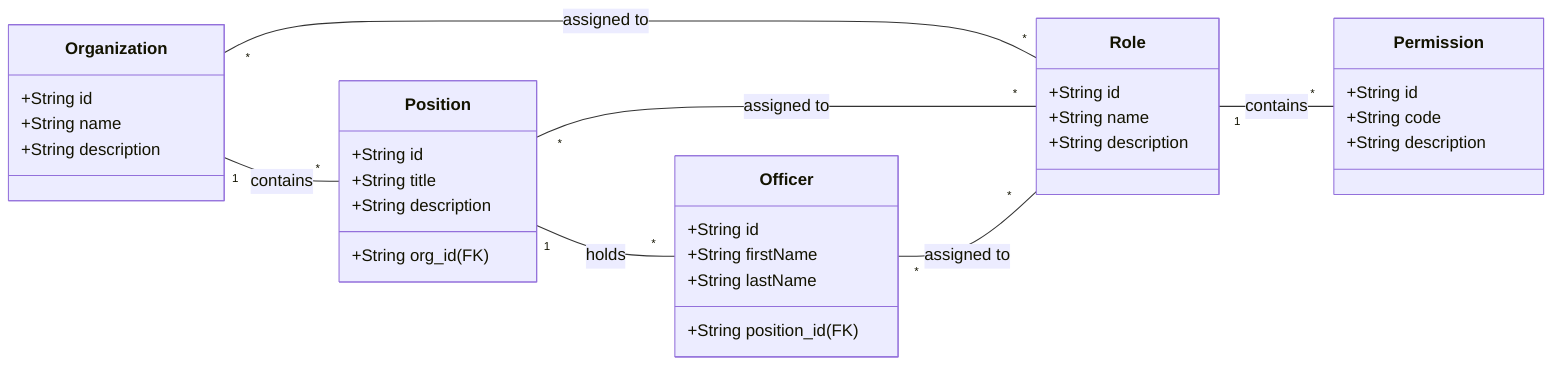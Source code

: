 classDiagram
    direction LR

    Organization "1" -- "*" Position : contains
    Position "1" -- "*" Officer : holds

    class Organization {
        +String id
        +String name
        +String description
    }

    class Position {
        +String id
        +String title
        +String description
        +String org_id (FK)
    }

    class Officer {
        +String id
        +String firstName
        +String lastName
        +String position_id (FK)
    }

    class Role {
        +String id
        +String name
        +String description
    }

    class Permission {
        +String id
        +String code
        +String description
    }

    Role "1" -- "*" Permission : contains
    Organization "*" -- "*" Role : assigned to
    Position "*" -- "*" Role : assigned to
    Officer "*" -- "*" Role : assigned to